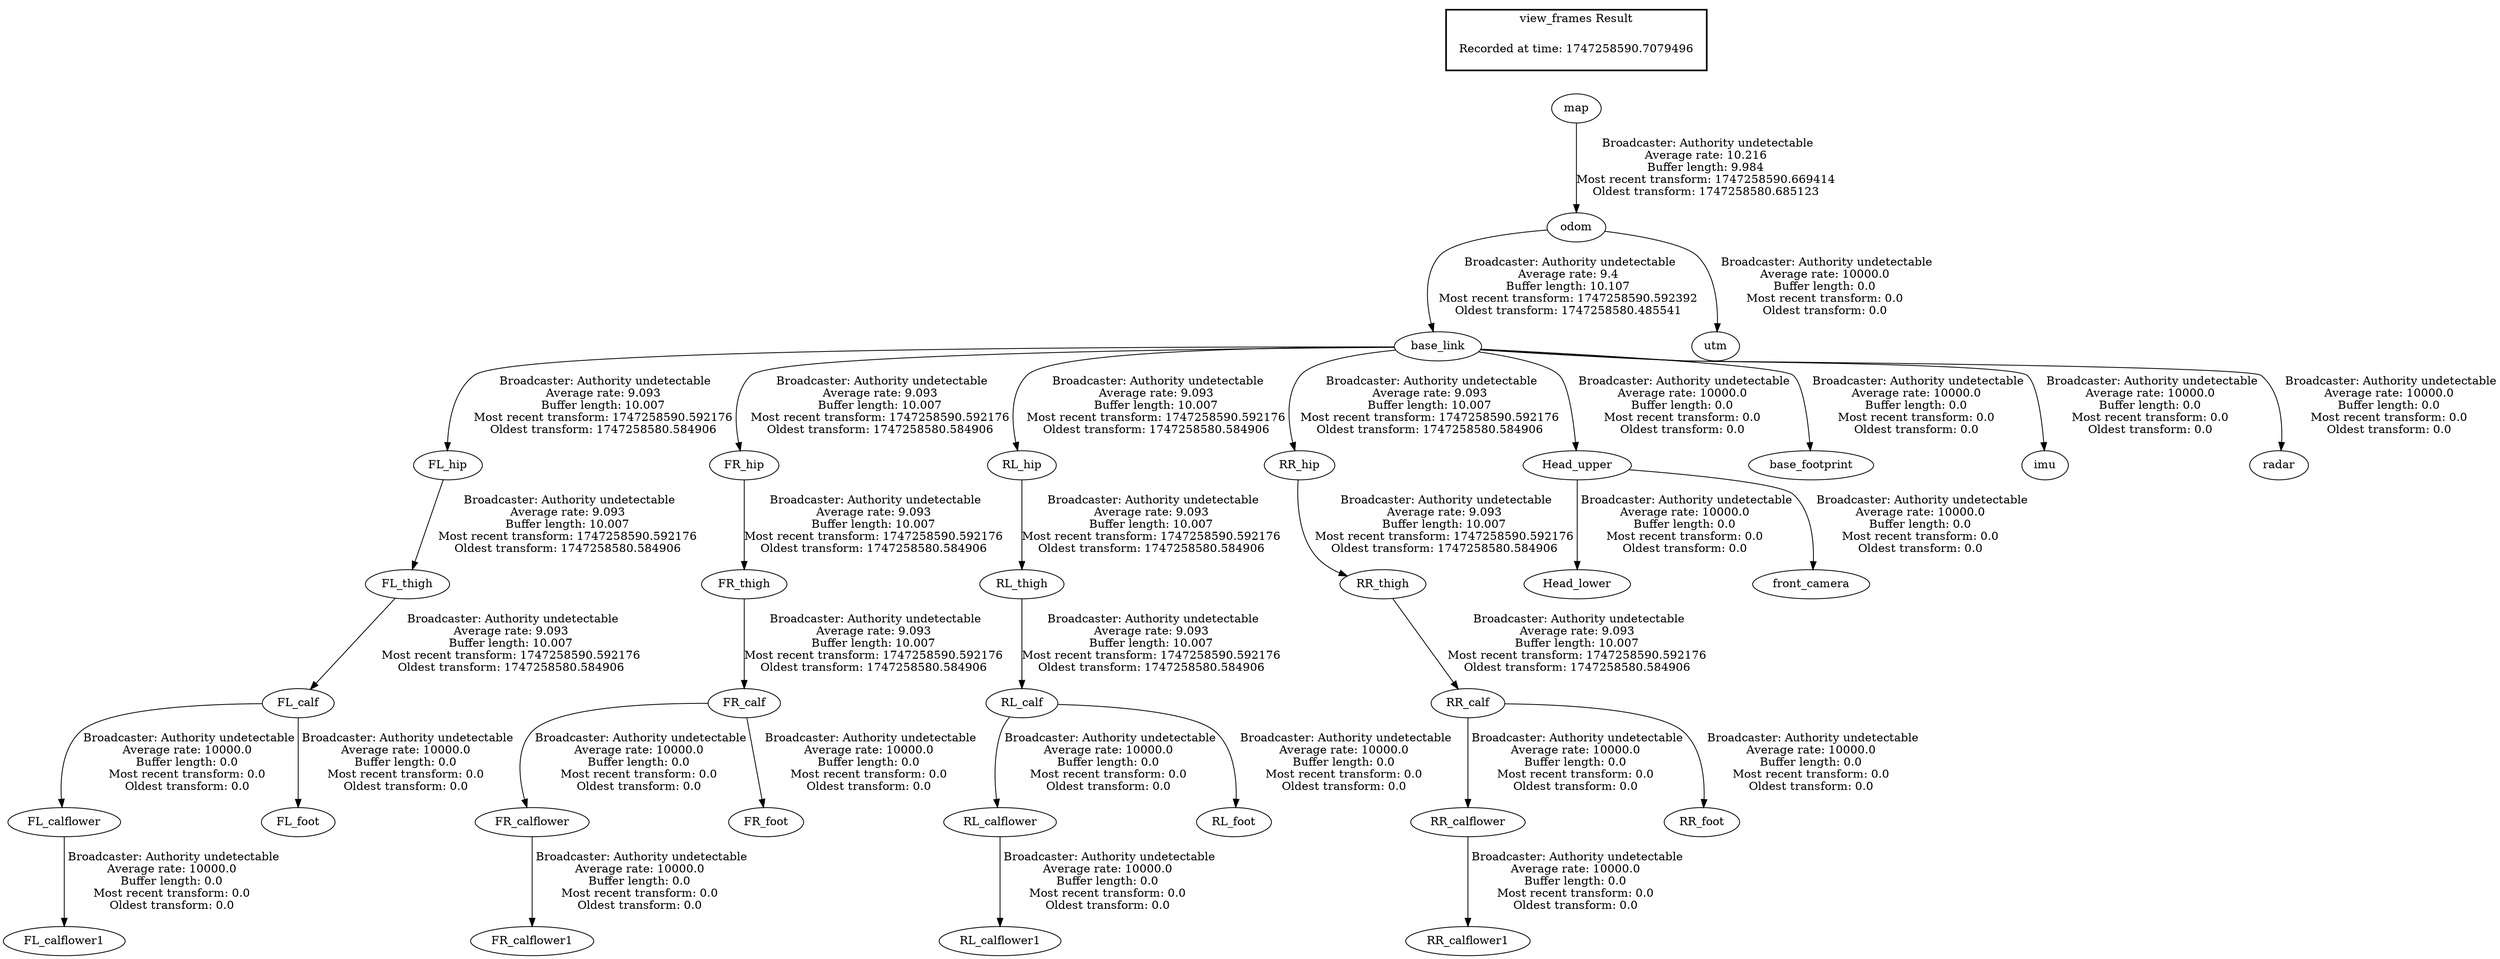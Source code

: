 digraph G {
"FL_thigh" -> "FL_calf"[label=" Broadcaster: Authority undetectable\nAverage rate: 9.093\nBuffer length: 10.007\nMost recent transform: 1747258590.592176\nOldest transform: 1747258580.584906\n"];
"FL_hip" -> "FL_thigh"[label=" Broadcaster: Authority undetectable\nAverage rate: 9.093\nBuffer length: 10.007\nMost recent transform: 1747258590.592176\nOldest transform: 1747258580.584906\n"];
"base_link" -> "FL_hip"[label=" Broadcaster: Authority undetectable\nAverage rate: 9.093\nBuffer length: 10.007\nMost recent transform: 1747258590.592176\nOldest transform: 1747258580.584906\n"];
"odom" -> "base_link"[label=" Broadcaster: Authority undetectable\nAverage rate: 9.4\nBuffer length: 10.107\nMost recent transform: 1747258590.592392\nOldest transform: 1747258580.485541\n"];
"FR_thigh" -> "FR_calf"[label=" Broadcaster: Authority undetectable\nAverage rate: 9.093\nBuffer length: 10.007\nMost recent transform: 1747258590.592176\nOldest transform: 1747258580.584906\n"];
"FR_hip" -> "FR_thigh"[label=" Broadcaster: Authority undetectable\nAverage rate: 9.093\nBuffer length: 10.007\nMost recent transform: 1747258590.592176\nOldest transform: 1747258580.584906\n"];
"base_link" -> "FR_hip"[label=" Broadcaster: Authority undetectable\nAverage rate: 9.093\nBuffer length: 10.007\nMost recent transform: 1747258590.592176\nOldest transform: 1747258580.584906\n"];
"RL_thigh" -> "RL_calf"[label=" Broadcaster: Authority undetectable\nAverage rate: 9.093\nBuffer length: 10.007\nMost recent transform: 1747258590.592176\nOldest transform: 1747258580.584906\n"];
"RL_hip" -> "RL_thigh"[label=" Broadcaster: Authority undetectable\nAverage rate: 9.093\nBuffer length: 10.007\nMost recent transform: 1747258590.592176\nOldest transform: 1747258580.584906\n"];
"base_link" -> "RL_hip"[label=" Broadcaster: Authority undetectable\nAverage rate: 9.093\nBuffer length: 10.007\nMost recent transform: 1747258590.592176\nOldest transform: 1747258580.584906\n"];
"RR_thigh" -> "RR_calf"[label=" Broadcaster: Authority undetectable\nAverage rate: 9.093\nBuffer length: 10.007\nMost recent transform: 1747258590.592176\nOldest transform: 1747258580.584906\n"];
"RR_hip" -> "RR_thigh"[label=" Broadcaster: Authority undetectable\nAverage rate: 9.093\nBuffer length: 10.007\nMost recent transform: 1747258590.592176\nOldest transform: 1747258580.584906\n"];
"base_link" -> "RR_hip"[label=" Broadcaster: Authority undetectable\nAverage rate: 9.093\nBuffer length: 10.007\nMost recent transform: 1747258590.592176\nOldest transform: 1747258580.584906\n"];
"FL_calflower" -> "FL_calflower1"[label=" Broadcaster: Authority undetectable\nAverage rate: 10000.0\nBuffer length: 0.0\nMost recent transform: 0.0\nOldest transform: 0.0\n"];
"FL_calf" -> "FL_calflower"[label=" Broadcaster: Authority undetectable\nAverage rate: 10000.0\nBuffer length: 0.0\nMost recent transform: 0.0\nOldest transform: 0.0\n"];
"FL_calf" -> "FL_foot"[label=" Broadcaster: Authority undetectable\nAverage rate: 10000.0\nBuffer length: 0.0\nMost recent transform: 0.0\nOldest transform: 0.0\n"];
"FR_calflower" -> "FR_calflower1"[label=" Broadcaster: Authority undetectable\nAverage rate: 10000.0\nBuffer length: 0.0\nMost recent transform: 0.0\nOldest transform: 0.0\n"];
"FR_calf" -> "FR_calflower"[label=" Broadcaster: Authority undetectable\nAverage rate: 10000.0\nBuffer length: 0.0\nMost recent transform: 0.0\nOldest transform: 0.0\n"];
"FR_calf" -> "FR_foot"[label=" Broadcaster: Authority undetectable\nAverage rate: 10000.0\nBuffer length: 0.0\nMost recent transform: 0.0\nOldest transform: 0.0\n"];
"Head_upper" -> "Head_lower"[label=" Broadcaster: Authority undetectable\nAverage rate: 10000.0\nBuffer length: 0.0\nMost recent transform: 0.0\nOldest transform: 0.0\n"];
"base_link" -> "Head_upper"[label=" Broadcaster: Authority undetectable\nAverage rate: 10000.0\nBuffer length: 0.0\nMost recent transform: 0.0\nOldest transform: 0.0\n"];
"RL_calflower" -> "RL_calflower1"[label=" Broadcaster: Authority undetectable\nAverage rate: 10000.0\nBuffer length: 0.0\nMost recent transform: 0.0\nOldest transform: 0.0\n"];
"RL_calf" -> "RL_calflower"[label=" Broadcaster: Authority undetectable\nAverage rate: 10000.0\nBuffer length: 0.0\nMost recent transform: 0.0\nOldest transform: 0.0\n"];
"RL_calf" -> "RL_foot"[label=" Broadcaster: Authority undetectable\nAverage rate: 10000.0\nBuffer length: 0.0\nMost recent transform: 0.0\nOldest transform: 0.0\n"];
"RR_calflower" -> "RR_calflower1"[label=" Broadcaster: Authority undetectable\nAverage rate: 10000.0\nBuffer length: 0.0\nMost recent transform: 0.0\nOldest transform: 0.0\n"];
"RR_calf" -> "RR_calflower"[label=" Broadcaster: Authority undetectable\nAverage rate: 10000.0\nBuffer length: 0.0\nMost recent transform: 0.0\nOldest transform: 0.0\n"];
"RR_calf" -> "RR_foot"[label=" Broadcaster: Authority undetectable\nAverage rate: 10000.0\nBuffer length: 0.0\nMost recent transform: 0.0\nOldest transform: 0.0\n"];
"base_link" -> "base_footprint"[label=" Broadcaster: Authority undetectable\nAverage rate: 10000.0\nBuffer length: 0.0\nMost recent transform: 0.0\nOldest transform: 0.0\n"];
"Head_upper" -> "front_camera"[label=" Broadcaster: Authority undetectable\nAverage rate: 10000.0\nBuffer length: 0.0\nMost recent transform: 0.0\nOldest transform: 0.0\n"];
"base_link" -> "imu"[label=" Broadcaster: Authority undetectable\nAverage rate: 10000.0\nBuffer length: 0.0\nMost recent transform: 0.0\nOldest transform: 0.0\n"];
"base_link" -> "radar"[label=" Broadcaster: Authority undetectable\nAverage rate: 10000.0\nBuffer length: 0.0\nMost recent transform: 0.0\nOldest transform: 0.0\n"];
"map" -> "odom"[label=" Broadcaster: Authority undetectable\nAverage rate: 10.216\nBuffer length: 9.984\nMost recent transform: 1747258590.669414\nOldest transform: 1747258580.685123\n"];
"odom" -> "utm"[label=" Broadcaster: Authority undetectable\nAverage rate: 10000.0\nBuffer length: 0.0\nMost recent transform: 0.0\nOldest transform: 0.0\n"];
edge [style=invis];
 subgraph cluster_legend { style=bold; color=black; label ="view_frames Result";
"Recorded at time: 1747258590.7079496"[ shape=plaintext ] ;
}->"map";
}